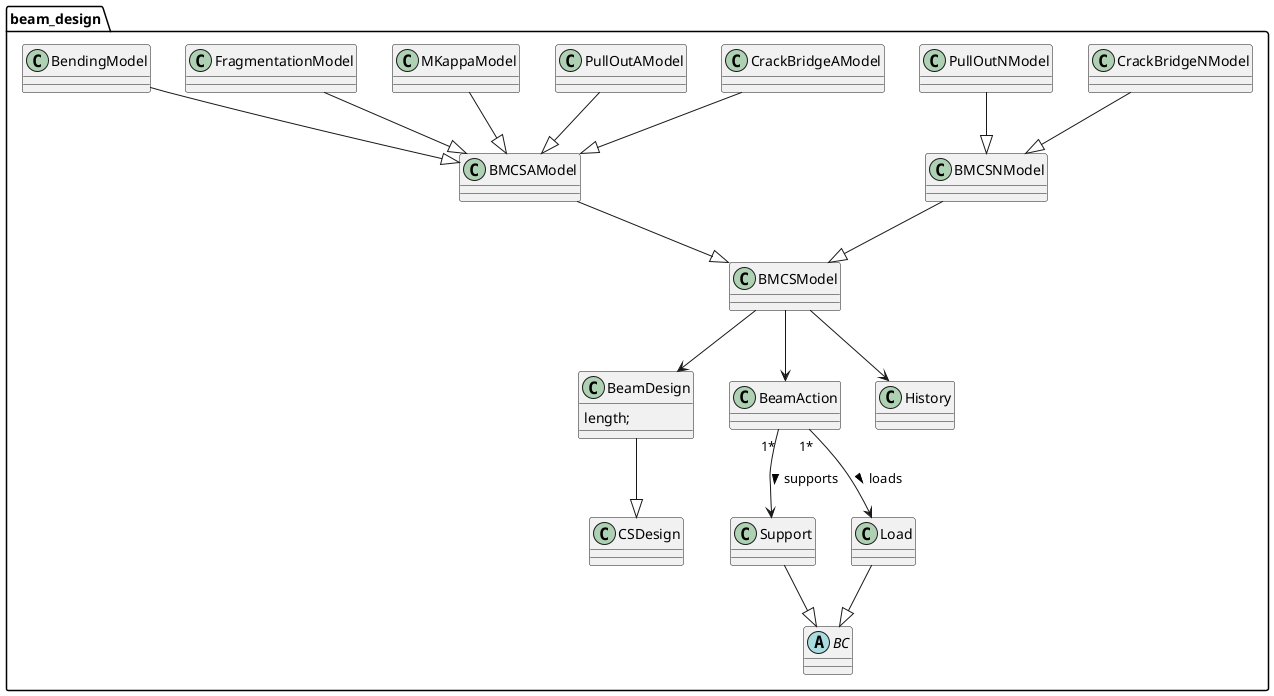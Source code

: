 @startuml

package beam_design{

class BeamDesign{
  length;
}

class BeamAction{
}

BeamDesign --|> CSDesign

class History{
}

class BMCSModel{
}

BMCSModel --> BeamDesign
BMCSModel --> BeamAction
BMCSModel --> History

BeamAction "1*" --> Load : loads >
BeamAction "1*" --> Support : supports >

abstract class BC{
}
class Support{
}
class Load{
}
Support --|> BC
Load --|> BC

class BMCSNModel{
}

class BMCSAModel{
}

BMCSNModel --|> BMCSModel
BMCSAModel --|> BMCSModel

class PullOutNModel
class PullOutAModel
class MKappaModel
class FragmentationModel
class BendingModel

PullOutNModel --|> BMCSNModel
PullOutAModel --|> BMCSAModel
CrackBridgeNModel --|> BMCSNModel
CrackBridgeAModel --|> BMCSAModel
MKappaModel --|> BMCSAModel
FragmentationModel --|> BMCSAModel
BendingModel --|> BMCSAModel
}


@enduml